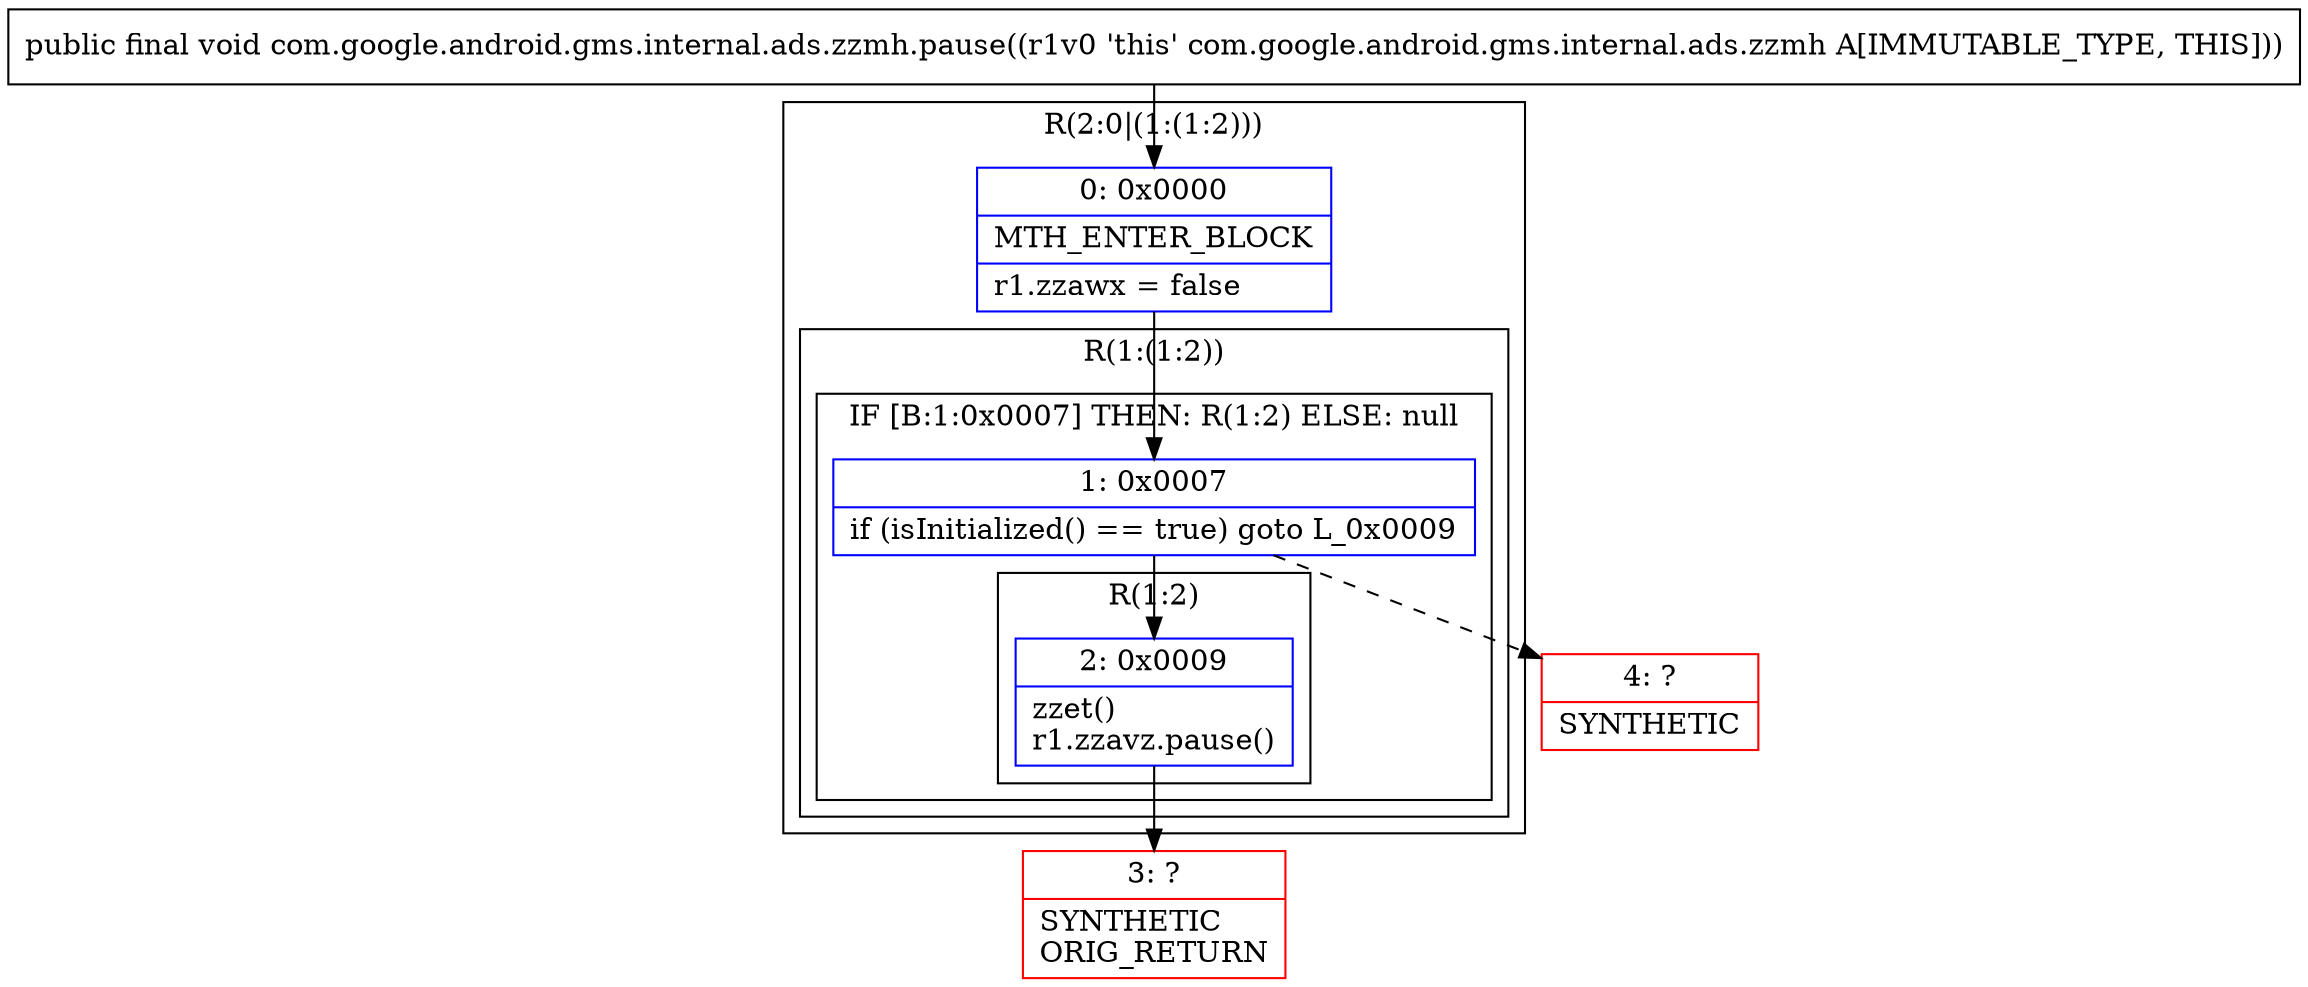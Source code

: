 digraph "CFG forcom.google.android.gms.internal.ads.zzmh.pause()V" {
subgraph cluster_Region_1625289043 {
label = "R(2:0|(1:(1:2)))";
node [shape=record,color=blue];
Node_0 [shape=record,label="{0\:\ 0x0000|MTH_ENTER_BLOCK\l|r1.zzawx = false\l}"];
subgraph cluster_Region_1314962977 {
label = "R(1:(1:2))";
node [shape=record,color=blue];
subgraph cluster_IfRegion_173619055 {
label = "IF [B:1:0x0007] THEN: R(1:2) ELSE: null";
node [shape=record,color=blue];
Node_1 [shape=record,label="{1\:\ 0x0007|if (isInitialized() == true) goto L_0x0009\l}"];
subgraph cluster_Region_749554442 {
label = "R(1:2)";
node [shape=record,color=blue];
Node_2 [shape=record,label="{2\:\ 0x0009|zzet()\lr1.zzavz.pause()\l}"];
}
}
}
}
Node_3 [shape=record,color=red,label="{3\:\ ?|SYNTHETIC\lORIG_RETURN\l}"];
Node_4 [shape=record,color=red,label="{4\:\ ?|SYNTHETIC\l}"];
MethodNode[shape=record,label="{public final void com.google.android.gms.internal.ads.zzmh.pause((r1v0 'this' com.google.android.gms.internal.ads.zzmh A[IMMUTABLE_TYPE, THIS])) }"];
MethodNode -> Node_0;
Node_0 -> Node_1;
Node_1 -> Node_2;
Node_1 -> Node_4[style=dashed];
Node_2 -> Node_3;
}

